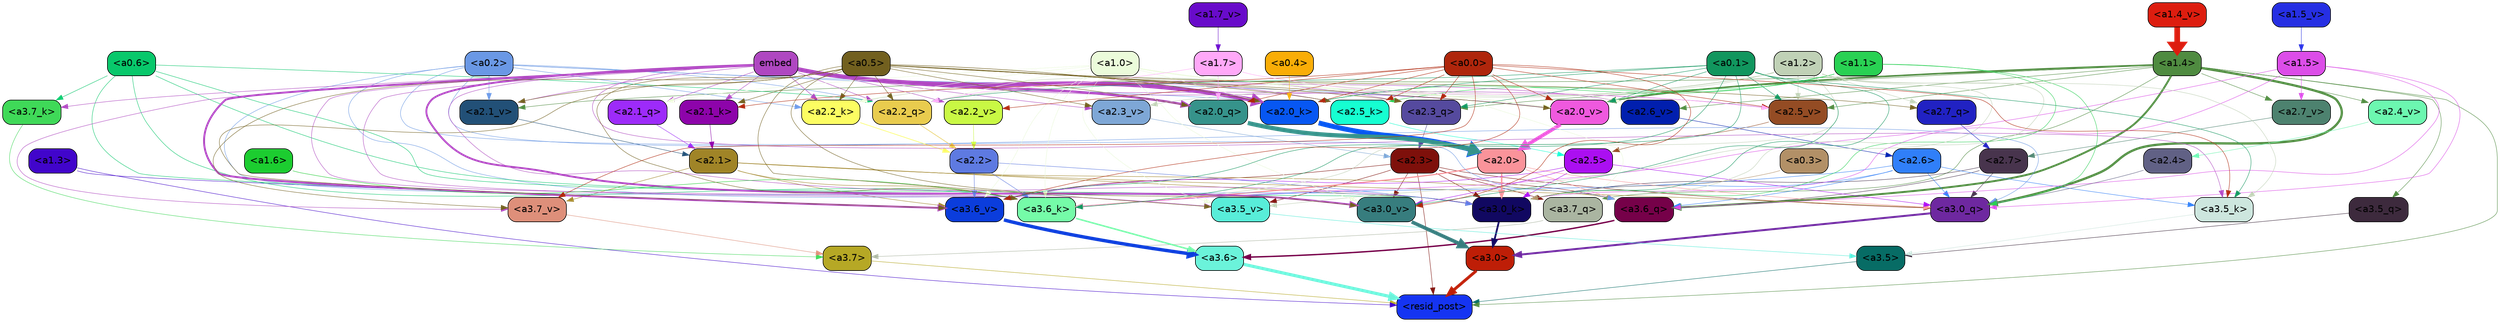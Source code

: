 strict digraph "" {
	graph [bgcolor=transparent,
		layout=dot,
		overlap=false,
		splines=true
	];
	"<a3.7>"	[color=black,
		fillcolor="#b6a825",
		fontname=Helvetica,
		shape=box,
		style="filled, rounded"];
	"<resid_post>"	[color=black,
		fillcolor="#1534f2",
		fontname=Helvetica,
		shape=box,
		style="filled, rounded"];
	"<a3.7>" -> "<resid_post>"	[color="#b6a825",
		penwidth=0.6239100098609924];
	"<a3.6>"	[color=black,
		fillcolor="#6bf3da",
		fontname=Helvetica,
		shape=box,
		style="filled, rounded"];
	"<a3.6>" -> "<resid_post>"	[color="#6bf3da",
		penwidth=4.569062113761902];
	"<a3.5>"	[color=black,
		fillcolor="#076c65",
		fontname=Helvetica,
		shape=box,
		style="filled, rounded"];
	"<a3.5>" -> "<resid_post>"	[color="#076c65",
		penwidth=0.6];
	"<a3.0>"	[color=black,
		fillcolor="#be1e07",
		fontname=Helvetica,
		shape=box,
		style="filled, rounded"];
	"<a3.0>" -> "<resid_post>"	[color="#be1e07",
		penwidth=4.283544182777405];
	"<a2.3>"	[color=black,
		fillcolor="#7e100b",
		fontname=Helvetica,
		shape=box,
		style="filled, rounded"];
	"<a2.3>" -> "<resid_post>"	[color="#7e100b",
		penwidth=0.6];
	"<a3.7_q>"	[color=black,
		fillcolor="#aab5a1",
		fontname=Helvetica,
		shape=box,
		style="filled, rounded"];
	"<a2.3>" -> "<a3.7_q>"	[color="#7e100b",
		penwidth=0.6];
	"<a3.6_q>"	[color=black,
		fillcolor="#760149",
		fontname=Helvetica,
		shape=box,
		style="filled, rounded"];
	"<a2.3>" -> "<a3.6_q>"	[color="#7e100b",
		penwidth=0.6];
	"<a3.0_q>"	[color=black,
		fillcolor="#6e28a0",
		fontname=Helvetica,
		shape=box,
		style="filled, rounded"];
	"<a2.3>" -> "<a3.0_q>"	[color="#7e100b",
		penwidth=0.6];
	"<a3.0_k>"	[color=black,
		fillcolor="#110861",
		fontname=Helvetica,
		shape=box,
		style="filled, rounded"];
	"<a2.3>" -> "<a3.0_k>"	[color="#7e100b",
		penwidth=0.6];
	"<a3.6_v>"	[color=black,
		fillcolor="#0b3ddc",
		fontname=Helvetica,
		shape=box,
		style="filled, rounded"];
	"<a2.3>" -> "<a3.6_v>"	[color="#7e100b",
		penwidth=0.6];
	"<a3.5_v>"	[color=black,
		fillcolor="#58edd9",
		fontname=Helvetica,
		shape=box,
		style="filled, rounded"];
	"<a2.3>" -> "<a3.5_v>"	[color="#7e100b",
		penwidth=0.6];
	"<a3.0_v>"	[color=black,
		fillcolor="#377d7e",
		fontname=Helvetica,
		shape=box,
		style="filled, rounded"];
	"<a2.3>" -> "<a3.0_v>"	[color="#7e100b",
		penwidth=0.6];
	"<a1.4>"	[color=black,
		fillcolor="#4f8b40",
		fontname=Helvetica,
		shape=box,
		style="filled, rounded"];
	"<a1.4>" -> "<resid_post>"	[color="#4f8b40",
		penwidth=0.6];
	"<a1.4>" -> "<a3.7_q>"	[color="#4f8b40",
		penwidth=0.6];
	"<a1.4>" -> "<a3.6_q>"	[color="#4f8b40",
		penwidth=2.7934007048606873];
	"<a3.5_q>"	[color=black,
		fillcolor="#3d2a3d",
		fontname=Helvetica,
		shape=box,
		style="filled, rounded"];
	"<a1.4>" -> "<a3.5_q>"	[color="#4f8b40",
		penwidth=0.6];
	"<a1.4>" -> "<a3.0_q>"	[color="#4f8b40",
		penwidth=3.340754985809326];
	"<a2.3_q>"	[color=black,
		fillcolor="#554a9e",
		fontname=Helvetica,
		shape=box,
		style="filled, rounded"];
	"<a1.4>" -> "<a2.3_q>"	[color="#4f8b40",
		penwidth=0.6];
	"<a2.7_v>"	[color=black,
		fillcolor="#4d826f",
		fontname=Helvetica,
		shape=box,
		style="filled, rounded"];
	"<a1.4>" -> "<a2.7_v>"	[color="#4f8b40",
		penwidth=0.6];
	"<a2.6_v>"	[color=black,
		fillcolor="#011fae",
		fontname=Helvetica,
		shape=box,
		style="filled, rounded"];
	"<a1.4>" -> "<a2.6_v>"	[color="#4f8b40",
		penwidth=0.6];
	"<a2.5_v>"	[color=black,
		fillcolor="#944c24",
		fontname=Helvetica,
		shape=box,
		style="filled, rounded"];
	"<a1.4>" -> "<a2.5_v>"	[color="#4f8b40",
		penwidth=0.6];
	"<a2.4_v>"	[color=black,
		fillcolor="#6cf7b0",
		fontname=Helvetica,
		shape=box,
		style="filled, rounded"];
	"<a1.4>" -> "<a2.4_v>"	[color="#4f8b40",
		penwidth=0.6];
	"<a2.1_v>"	[color=black,
		fillcolor="#225077",
		fontname=Helvetica,
		shape=box,
		style="filled, rounded"];
	"<a1.4>" -> "<a2.1_v>"	[color="#4f8b40",
		penwidth=0.6];
	"<a2.0_v>"	[color=black,
		fillcolor="#ef59de",
		fontname=Helvetica,
		shape=box,
		style="filled, rounded"];
	"<a1.4>" -> "<a2.0_v>"	[color="#4f8b40",
		penwidth=2.268759250640869];
	"<a1.3>"	[color=black,
		fillcolor="#4105cb",
		fontname=Helvetica,
		shape=box,
		style="filled, rounded"];
	"<a1.3>" -> "<resid_post>"	[color="#4105cb",
		penwidth=0.6];
	"<a1.3>" -> "<a3.6_v>"	[color="#4105cb",
		penwidth=0.6];
	"<a3.7_q>" -> "<a3.7>"	[color="#aab5a1",
		penwidth=0.6];
	"<a3.6_q>" -> "<a3.6>"	[color="#760149",
		penwidth=2.0347584784030914];
	"<a3.5_q>" -> "<a3.5>"	[color="#3d2a3d",
		penwidth=0.6];
	"<a3.0_q>" -> "<a3.0>"	[color="#6e28a0",
		penwidth=2.8635367155075073];
	"<a3.7_k>"	[color=black,
		fillcolor="#3fd958",
		fontname=Helvetica,
		shape=box,
		style="filled, rounded"];
	"<a3.7_k>" -> "<a3.7>"	[color="#3fd958",
		penwidth=0.6];
	"<a3.6_k>"	[color=black,
		fillcolor="#75fba8",
		fontname=Helvetica,
		shape=box,
		style="filled, rounded"];
	"<a3.6_k>" -> "<a3.6>"	[color="#75fba8",
		penwidth=2.1760786175727844];
	"<a3.5_k>"	[color=black,
		fillcolor="#cde6de",
		fontname=Helvetica,
		shape=box,
		style="filled, rounded"];
	"<a3.5_k>" -> "<a3.5>"	[color="#cde6de",
		penwidth=0.6];
	"<a3.0_k>" -> "<a3.0>"	[color="#110861",
		penwidth=2.632905662059784];
	"<a3.7_v>"	[color=black,
		fillcolor="#de8f7a",
		fontname=Helvetica,
		shape=box,
		style="filled, rounded"];
	"<a3.7_v>" -> "<a3.7>"	[color="#de8f7a",
		penwidth=0.6];
	"<a3.6_v>" -> "<a3.6>"	[color="#0b3ddc",
		penwidth=4.981305837631226];
	"<a3.5_v>" -> "<a3.5>"	[color="#58edd9",
		penwidth=0.6];
	"<a3.0_v>" -> "<a3.0>"	[color="#377d7e",
		penwidth=5.168330669403076];
	"<a2.7>"	[color=black,
		fillcolor="#48344d",
		fontname=Helvetica,
		shape=box,
		style="filled, rounded"];
	"<a2.7>" -> "<a3.6_q>"	[color="#48344d",
		penwidth=0.6];
	"<a2.7>" -> "<a3.0_q>"	[color="#48344d",
		penwidth=0.6];
	"<a2.7>" -> "<a3.0_k>"	[color="#48344d",
		penwidth=0.6];
	"<a2.6>"	[color=black,
		fillcolor="#307ff9",
		fontname=Helvetica,
		shape=box,
		style="filled, rounded"];
	"<a2.6>" -> "<a3.6_q>"	[color="#307ff9",
		penwidth=0.6];
	"<a2.6>" -> "<a3.0_q>"	[color="#307ff9",
		penwidth=0.6];
	"<a2.6>" -> "<a3.6_k>"	[color="#307ff9",
		penwidth=0.6];
	"<a2.6>" -> "<a3.5_k>"	[color="#307ff9",
		penwidth=0.6];
	"<a2.6>" -> "<a3.0_k>"	[color="#307ff9",
		penwidth=0.6];
	"<a2.1>"	[color=black,
		fillcolor="#a08427",
		fontname=Helvetica,
		shape=box,
		style="filled, rounded"];
	"<a2.1>" -> "<a3.6_q>"	[color="#a08427",
		penwidth=0.6];
	"<a2.1>" -> "<a3.0_q>"	[color="#a08427",
		penwidth=0.6];
	"<a2.1>" -> "<a3.6_k>"	[color="#a08427",
		penwidth=0.6];
	"<a2.1>" -> "<a3.0_k>"	[color="#a08427",
		penwidth=0.6];
	"<a2.1>" -> "<a3.7_v>"	[color="#a08427",
		penwidth=0.6];
	"<a2.1>" -> "<a3.6_v>"	[color="#a08427",
		penwidth=0.6];
	"<a2.0>"	[color=black,
		fillcolor="#fa939a",
		fontname=Helvetica,
		shape=box,
		style="filled, rounded"];
	"<a2.0>" -> "<a3.6_q>"	[color="#fa939a",
		penwidth=0.6];
	"<a2.0>" -> "<a3.0_q>"	[color="#fa939a",
		penwidth=0.6];
	"<a2.0>" -> "<a3.6_k>"	[color="#fa939a",
		penwidth=1.6382827460765839];
	"<a2.0>" -> "<a3.0_k>"	[color="#fa939a",
		penwidth=2.161143198609352];
	"<a1.5>"	[color=black,
		fillcolor="#dc4de8",
		fontname=Helvetica,
		shape=box,
		style="filled, rounded"];
	"<a1.5>" -> "<a3.6_q>"	[color="#dc4de8",
		penwidth=0.6];
	"<a1.5>" -> "<a3.0_q>"	[color="#dc4de8",
		penwidth=0.6];
	"<a1.5>" -> "<a3.6_k>"	[color="#dc4de8",
		penwidth=0.6];
	"<a1.5>" -> "<a3.0_k>"	[color="#dc4de8",
		penwidth=0.6];
	"<a1.5>" -> "<a2.7_v>"	[color="#dc4de8",
		penwidth=0.6];
	"<a0.2>"	[color=black,
		fillcolor="#6a98e5",
		fontname=Helvetica,
		shape=box,
		style="filled, rounded"];
	"<a0.2>" -> "<a3.6_q>"	[color="#6a98e5",
		penwidth=0.6];
	"<a0.2>" -> "<a3.0_q>"	[color="#6a98e5",
		penwidth=0.6];
	"<a0.2>" -> "<a3.6_k>"	[color="#6a98e5",
		penwidth=0.6];
	"<a0.2>" -> "<a3.0_k>"	[color="#6a98e5",
		penwidth=0.6];
	"<a2.2_q>"	[color=black,
		fillcolor="#e9cc4e",
		fontname=Helvetica,
		shape=box,
		style="filled, rounded"];
	"<a0.2>" -> "<a2.2_q>"	[color="#6a98e5",
		penwidth=0.6];
	"<a2.2_k>"	[color=black,
		fillcolor="#fcfd62",
		fontname=Helvetica,
		shape=box,
		style="filled, rounded"];
	"<a0.2>" -> "<a2.2_k>"	[color="#6a98e5",
		penwidth=0.6];
	"<a2.0_k>"	[color=black,
		fillcolor="#0757f2",
		fontname=Helvetica,
		shape=box,
		style="filled, rounded"];
	"<a0.2>" -> "<a2.0_k>"	[color="#6a98e5",
		penwidth=0.6];
	"<a0.2>" -> "<a2.1_v>"	[color="#6a98e5",
		penwidth=0.6];
	"<a0.2>" -> "<a2.0_v>"	[color="#6a98e5",
		penwidth=0.6];
	"<a2.5>"	[color=black,
		fillcolor="#ab0ff1",
		fontname=Helvetica,
		shape=box,
		style="filled, rounded"];
	"<a2.5>" -> "<a3.0_q>"	[color="#ab0ff1",
		penwidth=0.6];
	"<a2.5>" -> "<a3.0_k>"	[color="#ab0ff1",
		penwidth=0.6];
	"<a2.5>" -> "<a3.6_v>"	[color="#ab0ff1",
		penwidth=0.6];
	"<a2.5>" -> "<a3.0_v>"	[color="#ab0ff1",
		penwidth=0.6];
	"<a2.4>"	[color=black,
		fillcolor="#616185",
		fontname=Helvetica,
		shape=box,
		style="filled, rounded"];
	"<a2.4>" -> "<a3.0_q>"	[color="#616185",
		penwidth=0.6];
	"<a1.1>"	[color=black,
		fillcolor="#29d153",
		fontname=Helvetica,
		shape=box,
		style="filled, rounded"];
	"<a1.1>" -> "<a3.0_q>"	[color="#29d153",
		penwidth=0.6];
	"<a1.1>" -> "<a3.0_k>"	[color="#29d153",
		penwidth=0.6];
	"<a2.5_k>"	[color=black,
		fillcolor="#16fed1",
		fontname=Helvetica,
		shape=box,
		style="filled, rounded"];
	"<a1.1>" -> "<a2.5_k>"	[color="#29d153",
		penwidth=0.6];
	"<a1.1>" -> "<a2.0_k>"	[color="#29d153",
		penwidth=0.6];
	"<a1.1>" -> "<a2.0_v>"	[color="#29d153",
		penwidth=0.6];
	"<a0.6>"	[color=black,
		fillcolor="#08c86b",
		fontname=Helvetica,
		shape=box,
		style="filled, rounded"];
	"<a0.6>" -> "<a3.7_k>"	[color="#08c86b",
		penwidth=0.6];
	"<a0.6>" -> "<a3.6_k>"	[color="#08c86b",
		penwidth=0.6];
	"<a0.6>" -> "<a3.0_k>"	[color="#08c86b",
		penwidth=0.6];
	"<a0.6>" -> "<a3.6_v>"	[color="#08c86b",
		penwidth=0.6];
	"<a0.6>" -> "<a3.0_v>"	[color="#08c86b",
		penwidth=0.6];
	"<a0.6>" -> "<a2.2_q>"	[color="#08c86b",
		penwidth=0.6];
	embed	[color=black,
		fillcolor="#af47c1",
		fontname=Helvetica,
		shape=box,
		style="filled, rounded"];
	embed -> "<a3.7_k>"	[color="#af47c1",
		penwidth=0.6];
	embed -> "<a3.6_k>"	[color="#af47c1",
		penwidth=0.6];
	embed -> "<a3.5_k>"	[color="#af47c1",
		penwidth=0.6];
	embed -> "<a3.0_k>"	[color="#af47c1",
		penwidth=0.6];
	embed -> "<a3.7_v>"	[color="#af47c1",
		penwidth=0.6];
	embed -> "<a3.6_v>"	[color="#af47c1",
		penwidth=2.7825746536254883];
	embed -> "<a3.5_v>"	[color="#af47c1",
		penwidth=0.6];
	embed -> "<a3.0_v>"	[color="#af47c1",
		penwidth=2.6950180530548096];
	embed -> "<a2.3_q>"	[color="#af47c1",
		penwidth=0.6];
	embed -> "<a2.2_q>"	[color="#af47c1",
		penwidth=0.6];
	"<a2.1_q>"	[color=black,
		fillcolor="#9d2bf9",
		fontname=Helvetica,
		shape=box,
		style="filled, rounded"];
	embed -> "<a2.1_q>"	[color="#af47c1",
		penwidth=0.6];
	"<a2.0_q>"	[color=black,
		fillcolor="#36938b",
		fontname=Helvetica,
		shape=box,
		style="filled, rounded"];
	embed -> "<a2.0_q>"	[color="#af47c1",
		penwidth=3.305941343307495];
	embed -> "<a2.5_k>"	[color="#af47c1",
		penwidth=0.6];
	embed -> "<a2.2_k>"	[color="#af47c1",
		penwidth=0.6698317527770996];
	"<a2.1_k>"	[color=black,
		fillcolor="#8d04aa",
		fontname=Helvetica,
		shape=box,
		style="filled, rounded"];
	embed -> "<a2.1_k>"	[color="#af47c1",
		penwidth=0.6];
	embed -> "<a2.0_k>"	[color="#af47c1",
		penwidth=6.12570995092392];
	embed -> "<a2.6_v>"	[color="#af47c1",
		penwidth=0.6];
	embed -> "<a2.5_v>"	[color="#af47c1",
		penwidth=0.6];
	"<a2.3_v>"	[color=black,
		fillcolor="#7ea7d6",
		fontname=Helvetica,
		shape=box,
		style="filled, rounded"];
	embed -> "<a2.3_v>"	[color="#af47c1",
		penwidth=0.6];
	"<a2.2_v>"	[color=black,
		fillcolor="#c9f844",
		fontname=Helvetica,
		shape=box,
		style="filled, rounded"];
	embed -> "<a2.2_v>"	[color="#af47c1",
		penwidth=0.6];
	embed -> "<a2.1_v>"	[color="#af47c1",
		penwidth=0.6];
	embed -> "<a2.0_v>"	[color="#af47c1",
		penwidth=0.6];
	"<a2.2>"	[color=black,
		fillcolor="#5e7ae1",
		fontname=Helvetica,
		shape=box,
		style="filled, rounded"];
	"<a2.2>" -> "<a3.6_k>"	[color="#5e7ae1",
		penwidth=0.6];
	"<a2.2>" -> "<a3.0_k>"	[color="#5e7ae1",
		penwidth=0.6];
	"<a2.2>" -> "<a3.6_v>"	[color="#5e7ae1",
		penwidth=0.6];
	"<a1.6>"	[color=black,
		fillcolor="#1ccd30",
		fontname=Helvetica,
		shape=box,
		style="filled, rounded"];
	"<a1.6>" -> "<a3.6_k>"	[color="#1ccd30",
		penwidth=0.6];
	"<a1.2>"	[color=black,
		fillcolor="#c0d1b6",
		fontname=Helvetica,
		shape=box,
		style="filled, rounded"];
	"<a1.2>" -> "<a3.6_k>"	[color="#c0d1b6",
		penwidth=0.6];
	"<a1.2>" -> "<a3.5_k>"	[color="#c0d1b6",
		penwidth=0.6];
	"<a1.2>" -> "<a3.0_k>"	[color="#c0d1b6",
		penwidth=0.6];
	"<a1.2>" -> "<a3.5_v>"	[color="#c0d1b6",
		penwidth=0.6];
	"<a2.7_q>"	[color=black,
		fillcolor="#2122c3",
		fontname=Helvetica,
		shape=box,
		style="filled, rounded"];
	"<a1.2>" -> "<a2.7_q>"	[color="#c0d1b6",
		penwidth=0.6];
	"<a1.2>" -> "<a2.2_q>"	[color="#c0d1b6",
		penwidth=0.6];
	"<a1.2>" -> "<a2.2_k>"	[color="#c0d1b6",
		penwidth=0.6];
	"<a1.2>" -> "<a2.5_v>"	[color="#c0d1b6",
		penwidth=0.6];
	"<a1.2>" -> "<a2.3_v>"	[color="#c0d1b6",
		penwidth=0.6];
	"<a1.2>" -> "<a2.0_v>"	[color="#c0d1b6",
		penwidth=0.6];
	"<a1.0>"	[color=black,
		fillcolor="#ebfbda",
		fontname=Helvetica,
		shape=box,
		style="filled, rounded"];
	"<a1.0>" -> "<a3.6_k>"	[color="#ebfbda",
		penwidth=0.6];
	"<a1.0>" -> "<a3.0_k>"	[color="#ebfbda",
		penwidth=0.6];
	"<a1.0>" -> "<a3.6_v>"	[color="#ebfbda",
		penwidth=0.6];
	"<a1.0>" -> "<a3.5_v>"	[color="#ebfbda",
		penwidth=0.6];
	"<a1.0>" -> "<a3.0_v>"	[color="#ebfbda",
		penwidth=0.6];
	"<a1.0>" -> "<a2.3_q>"	[color="#ebfbda",
		penwidth=0.6];
	"<a1.0>" -> "<a2.2_q>"	[color="#ebfbda",
		penwidth=0.6];
	"<a1.0>" -> "<a2.1_q>"	[color="#ebfbda",
		penwidth=0.6];
	"<a1.0>" -> "<a2.2_k>"	[color="#ebfbda",
		penwidth=0.6];
	"<a1.0>" -> "<a2.0_k>"	[color="#ebfbda",
		penwidth=0.6];
	"<a1.0>" -> "<a2.6_v>"	[color="#ebfbda",
		penwidth=0.6];
	"<a1.0>" -> "<a2.0_v>"	[color="#ebfbda",
		penwidth=1.2213096618652344];
	"<a0.5>"	[color=black,
		fillcolor="#72601f",
		fontname=Helvetica,
		shape=box,
		style="filled, rounded"];
	"<a0.5>" -> "<a3.6_k>"	[color="#72601f",
		penwidth=0.6];
	"<a0.5>" -> "<a3.7_v>"	[color="#72601f",
		penwidth=0.6];
	"<a0.5>" -> "<a3.6_v>"	[color="#72601f",
		penwidth=0.6];
	"<a0.5>" -> "<a3.5_v>"	[color="#72601f",
		penwidth=0.6];
	"<a0.5>" -> "<a3.0_v>"	[color="#72601f",
		penwidth=0.6];
	"<a0.5>" -> "<a2.7_q>"	[color="#72601f",
		penwidth=0.6];
	"<a0.5>" -> "<a2.3_q>"	[color="#72601f",
		penwidth=0.6];
	"<a0.5>" -> "<a2.2_q>"	[color="#72601f",
		penwidth=0.6];
	"<a0.5>" -> "<a2.0_q>"	[color="#72601f",
		penwidth=0.6];
	"<a0.5>" -> "<a2.5_k>"	[color="#72601f",
		penwidth=0.6];
	"<a0.5>" -> "<a2.2_k>"	[color="#72601f",
		penwidth=0.6];
	"<a0.5>" -> "<a2.1_k>"	[color="#72601f",
		penwidth=0.6];
	"<a0.5>" -> "<a2.0_k>"	[color="#72601f",
		penwidth=0.6900839805603027];
	"<a0.5>" -> "<a2.3_v>"	[color="#72601f",
		penwidth=0.6];
	"<a0.5>" -> "<a2.1_v>"	[color="#72601f",
		penwidth=0.6];
	"<a0.5>" -> "<a2.0_v>"	[color="#72601f",
		penwidth=0.6];
	"<a0.1>"	[color=black,
		fillcolor="#11965e",
		fontname=Helvetica,
		shape=box,
		style="filled, rounded"];
	"<a0.1>" -> "<a3.6_k>"	[color="#11965e",
		penwidth=0.6];
	"<a0.1>" -> "<a3.5_k>"	[color="#11965e",
		penwidth=0.6];
	"<a0.1>" -> "<a3.0_k>"	[color="#11965e",
		penwidth=0.6];
	"<a0.1>" -> "<a3.6_v>"	[color="#11965e",
		penwidth=0.6];
	"<a0.1>" -> "<a3.0_v>"	[color="#11965e",
		penwidth=0.6];
	"<a0.1>" -> "<a2.3_q>"	[color="#11965e",
		penwidth=0.6];
	"<a0.1>" -> "<a2.2_q>"	[color="#11965e",
		penwidth=0.6];
	"<a0.1>" -> "<a2.0_k>"	[color="#11965e",
		penwidth=0.6];
	"<a0.1>" -> "<a2.5_v>"	[color="#11965e",
		penwidth=0.6];
	"<a0.1>" -> "<a2.0_v>"	[color="#11965e",
		penwidth=0.6];
	"<a0.0>"	[color=black,
		fillcolor="#af260c",
		fontname=Helvetica,
		shape=box,
		style="filled, rounded"];
	"<a0.0>" -> "<a3.5_k>"	[color="#af260c",
		penwidth=0.6];
	"<a0.0>" -> "<a3.7_v>"	[color="#af260c",
		penwidth=0.6];
	"<a0.0>" -> "<a3.6_v>"	[color="#af260c",
		penwidth=0.6];
	"<a0.0>" -> "<a3.0_v>"	[color="#af260c",
		penwidth=0.6];
	"<a0.0>" -> "<a2.3_q>"	[color="#af260c",
		penwidth=0.6];
	"<a0.0>" -> "<a2.0_q>"	[color="#af260c",
		penwidth=0.6];
	"<a0.0>" -> "<a2.5_k>"	[color="#af260c",
		penwidth=0.6];
	"<a0.0>" -> "<a2.1_k>"	[color="#af260c",
		penwidth=0.6];
	"<a0.0>" -> "<a2.0_k>"	[color="#af260c",
		penwidth=0.6];
	"<a0.0>" -> "<a2.5_v>"	[color="#af260c",
		penwidth=0.6];
	"<a0.0>" -> "<a2.2_v>"	[color="#af260c",
		penwidth=0.6];
	"<a0.0>" -> "<a2.0_v>"	[color="#af260c",
		penwidth=0.6];
	"<a0.3>"	[color=black,
		fillcolor="#b29067",
		fontname=Helvetica,
		shape=box,
		style="filled, rounded"];
	"<a0.3>" -> "<a3.0_k>"	[color="#b29067",
		penwidth=0.6];
	"<a2.7_q>" -> "<a2.7>"	[color="#2122c3",
		penwidth=0.6];
	"<a2.3_q>" -> "<a2.3>"	[color="#554a9e",
		penwidth=0.6];
	"<a2.2_q>" -> "<a2.2>"	[color="#e9cc4e",
		penwidth=0.7553567886352539];
	"<a2.1_q>" -> "<a2.1>"	[color="#9d2bf9",
		penwidth=0.6];
	"<a2.0_q>" -> "<a2.0>"	[color="#36938b",
		penwidth=6.256794691085815];
	"<a2.5_k>" -> "<a2.5>"	[color="#16fed1",
		penwidth=0.6];
	"<a2.2_k>" -> "<a2.2>"	[color="#fcfd62",
		penwidth=0.8854708671569824];
	"<a2.1_k>" -> "<a2.1>"	[color="#8d04aa",
		penwidth=0.6];
	"<a2.0_k>" -> "<a2.0>"	[color="#0757f2",
		penwidth=7.231504917144775];
	"<a2.7_v>" -> "<a2.7>"	[color="#4d826f",
		penwidth=0.6];
	"<a2.6_v>" -> "<a2.6>"	[color="#011fae",
		penwidth=0.6];
	"<a2.5_v>" -> "<a2.5>"	[color="#944c24",
		penwidth=0.6];
	"<a2.4_v>" -> "<a2.4>"	[color="#6cf7b0",
		penwidth=0.6];
	"<a2.3_v>" -> "<a2.3>"	[color="#7ea7d6",
		penwidth=0.6];
	"<a2.2_v>" -> "<a2.2>"	[color="#c9f844",
		penwidth=0.6];
	"<a2.1_v>" -> "<a2.1>"	[color="#225077",
		penwidth=0.6];
	"<a2.0_v>" -> "<a2.0>"	[color="#ef59de",
		penwidth=5.231471925973892];
	"<a1.7>"	[color=black,
		fillcolor="#ffa8f8",
		fontname=Helvetica,
		shape=box,
		style="filled, rounded"];
	"<a1.7>" -> "<a2.2_q>"	[color="#ffa8f8",
		penwidth=0.6];
	"<a1.7>" -> "<a2.0_q>"	[color="#ffa8f8",
		penwidth=0.6];
	"<a1.7>" -> "<a2.5_v>"	[color="#ffa8f8",
		penwidth=0.6];
	"<a0.4>"	[color=black,
		fillcolor="#f9ad07",
		fontname=Helvetica,
		shape=box,
		style="filled, rounded"];
	"<a0.4>" -> "<a2.0_k>"	[color="#f9ad07",
		penwidth=0.6];
	"<a1.7_v>"	[color=black,
		fillcolor="#680bca",
		fontname=Helvetica,
		shape=box,
		style="filled, rounded"];
	"<a1.7_v>" -> "<a1.7>"	[color="#680bca",
		penwidth=0.6];
	"<a1.5_v>"	[color=black,
		fillcolor="#262fe3",
		fontname=Helvetica,
		shape=box,
		style="filled, rounded"];
	"<a1.5_v>" -> "<a1.5>"	[color="#262fe3",
		penwidth=0.6];
	"<a1.4_v>"	[color=black,
		fillcolor="#dd1d0f",
		fontname=Helvetica,
		shape=box,
		style="filled, rounded"];
	"<a1.4_v>" -> "<a1.4>"	[color="#dd1d0f",
		penwidth=8.36684274673462];
}
